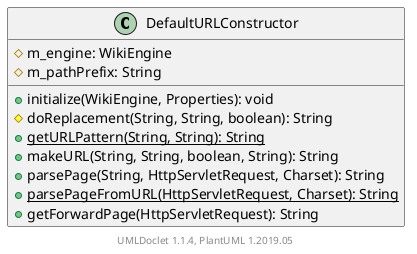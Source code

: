 @startuml

    class DefaultURLConstructor [[DefaultURLConstructor.html]] {
        #m_engine: WikiEngine
        #m_pathPrefix: String
        +initialize(WikiEngine, Properties): void
        #doReplacement(String, String, boolean): String
        {static} +getURLPattern(String, String): String
        +makeURL(String, String, boolean, String): String
        +parsePage(String, HttpServletRequest, Charset): String
        {static} +parsePageFromURL(HttpServletRequest, Charset): String
        +getForwardPage(HttpServletRequest): String
    }


    center footer UMLDoclet 1.1.4, PlantUML 1.2019.05
@enduml
